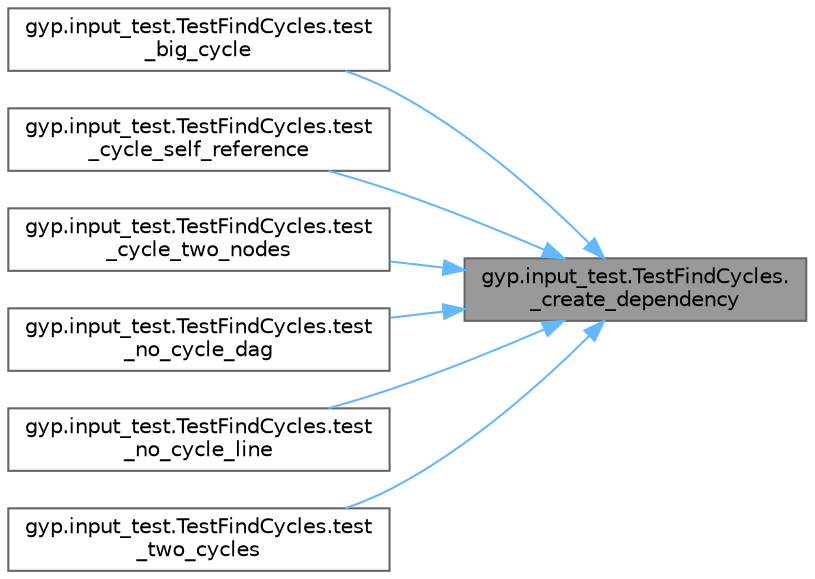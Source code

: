 digraph "gyp.input_test.TestFindCycles._create_dependency"
{
 // LATEX_PDF_SIZE
  bgcolor="transparent";
  edge [fontname=Helvetica,fontsize=10,labelfontname=Helvetica,labelfontsize=10];
  node [fontname=Helvetica,fontsize=10,shape=box,height=0.2,width=0.4];
  rankdir="RL";
  Node1 [id="Node000001",label="gyp.input_test.TestFindCycles.\l_create_dependency",height=0.2,width=0.4,color="gray40", fillcolor="grey60", style="filled", fontcolor="black",tooltip=" "];
  Node1 -> Node2 [id="edge13_Node000001_Node000002",dir="back",color="steelblue1",style="solid",tooltip=" "];
  Node2 [id="Node000002",label="gyp.input_test.TestFindCycles.test\l_big_cycle",height=0.2,width=0.4,color="grey40", fillcolor="white", style="filled",URL="$classgyp_1_1input__test_1_1_test_find_cycles.html#a47d3bca86eee0695a11311b9c9413b4a",tooltip=" "];
  Node1 -> Node3 [id="edge14_Node000001_Node000003",dir="back",color="steelblue1",style="solid",tooltip=" "];
  Node3 [id="Node000003",label="gyp.input_test.TestFindCycles.test\l_cycle_self_reference",height=0.2,width=0.4,color="grey40", fillcolor="white", style="filled",URL="$classgyp_1_1input__test_1_1_test_find_cycles.html#afb0bc932adc24f7c7421661cd75c90bc",tooltip=" "];
  Node1 -> Node4 [id="edge15_Node000001_Node000004",dir="back",color="steelblue1",style="solid",tooltip=" "];
  Node4 [id="Node000004",label="gyp.input_test.TestFindCycles.test\l_cycle_two_nodes",height=0.2,width=0.4,color="grey40", fillcolor="white", style="filled",URL="$classgyp_1_1input__test_1_1_test_find_cycles.html#ac50c16699e29887917ec4a006ce77d87",tooltip=" "];
  Node1 -> Node5 [id="edge16_Node000001_Node000005",dir="back",color="steelblue1",style="solid",tooltip=" "];
  Node5 [id="Node000005",label="gyp.input_test.TestFindCycles.test\l_no_cycle_dag",height=0.2,width=0.4,color="grey40", fillcolor="white", style="filled",URL="$classgyp_1_1input__test_1_1_test_find_cycles.html#a3fdcac54c3a4d7469b0b81f38a4c737c",tooltip=" "];
  Node1 -> Node6 [id="edge17_Node000001_Node000006",dir="back",color="steelblue1",style="solid",tooltip=" "];
  Node6 [id="Node000006",label="gyp.input_test.TestFindCycles.test\l_no_cycle_line",height=0.2,width=0.4,color="grey40", fillcolor="white", style="filled",URL="$classgyp_1_1input__test_1_1_test_find_cycles.html#ad3671abfe4099eb2a0253ee024d6ab6b",tooltip=" "];
  Node1 -> Node7 [id="edge18_Node000001_Node000007",dir="back",color="steelblue1",style="solid",tooltip=" "];
  Node7 [id="Node000007",label="gyp.input_test.TestFindCycles.test\l_two_cycles",height=0.2,width=0.4,color="grey40", fillcolor="white", style="filled",URL="$classgyp_1_1input__test_1_1_test_find_cycles.html#a4080a6b31c2f2dd5d3234b12946028da",tooltip=" "];
}
